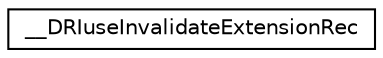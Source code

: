 digraph "Graphe hiérarchique des classes"
{
  edge [fontname="Helvetica",fontsize="10",labelfontname="Helvetica",labelfontsize="10"];
  node [fontname="Helvetica",fontsize="10",shape=record];
  rankdir="LR";
  Node1 [label="__DRIuseInvalidateExtensionRec",height=0.2,width=0.4,color="black", fillcolor="white", style="filled",URL="$struct_____d_r_iuse_invalidate_extension_rec.html"];
}

